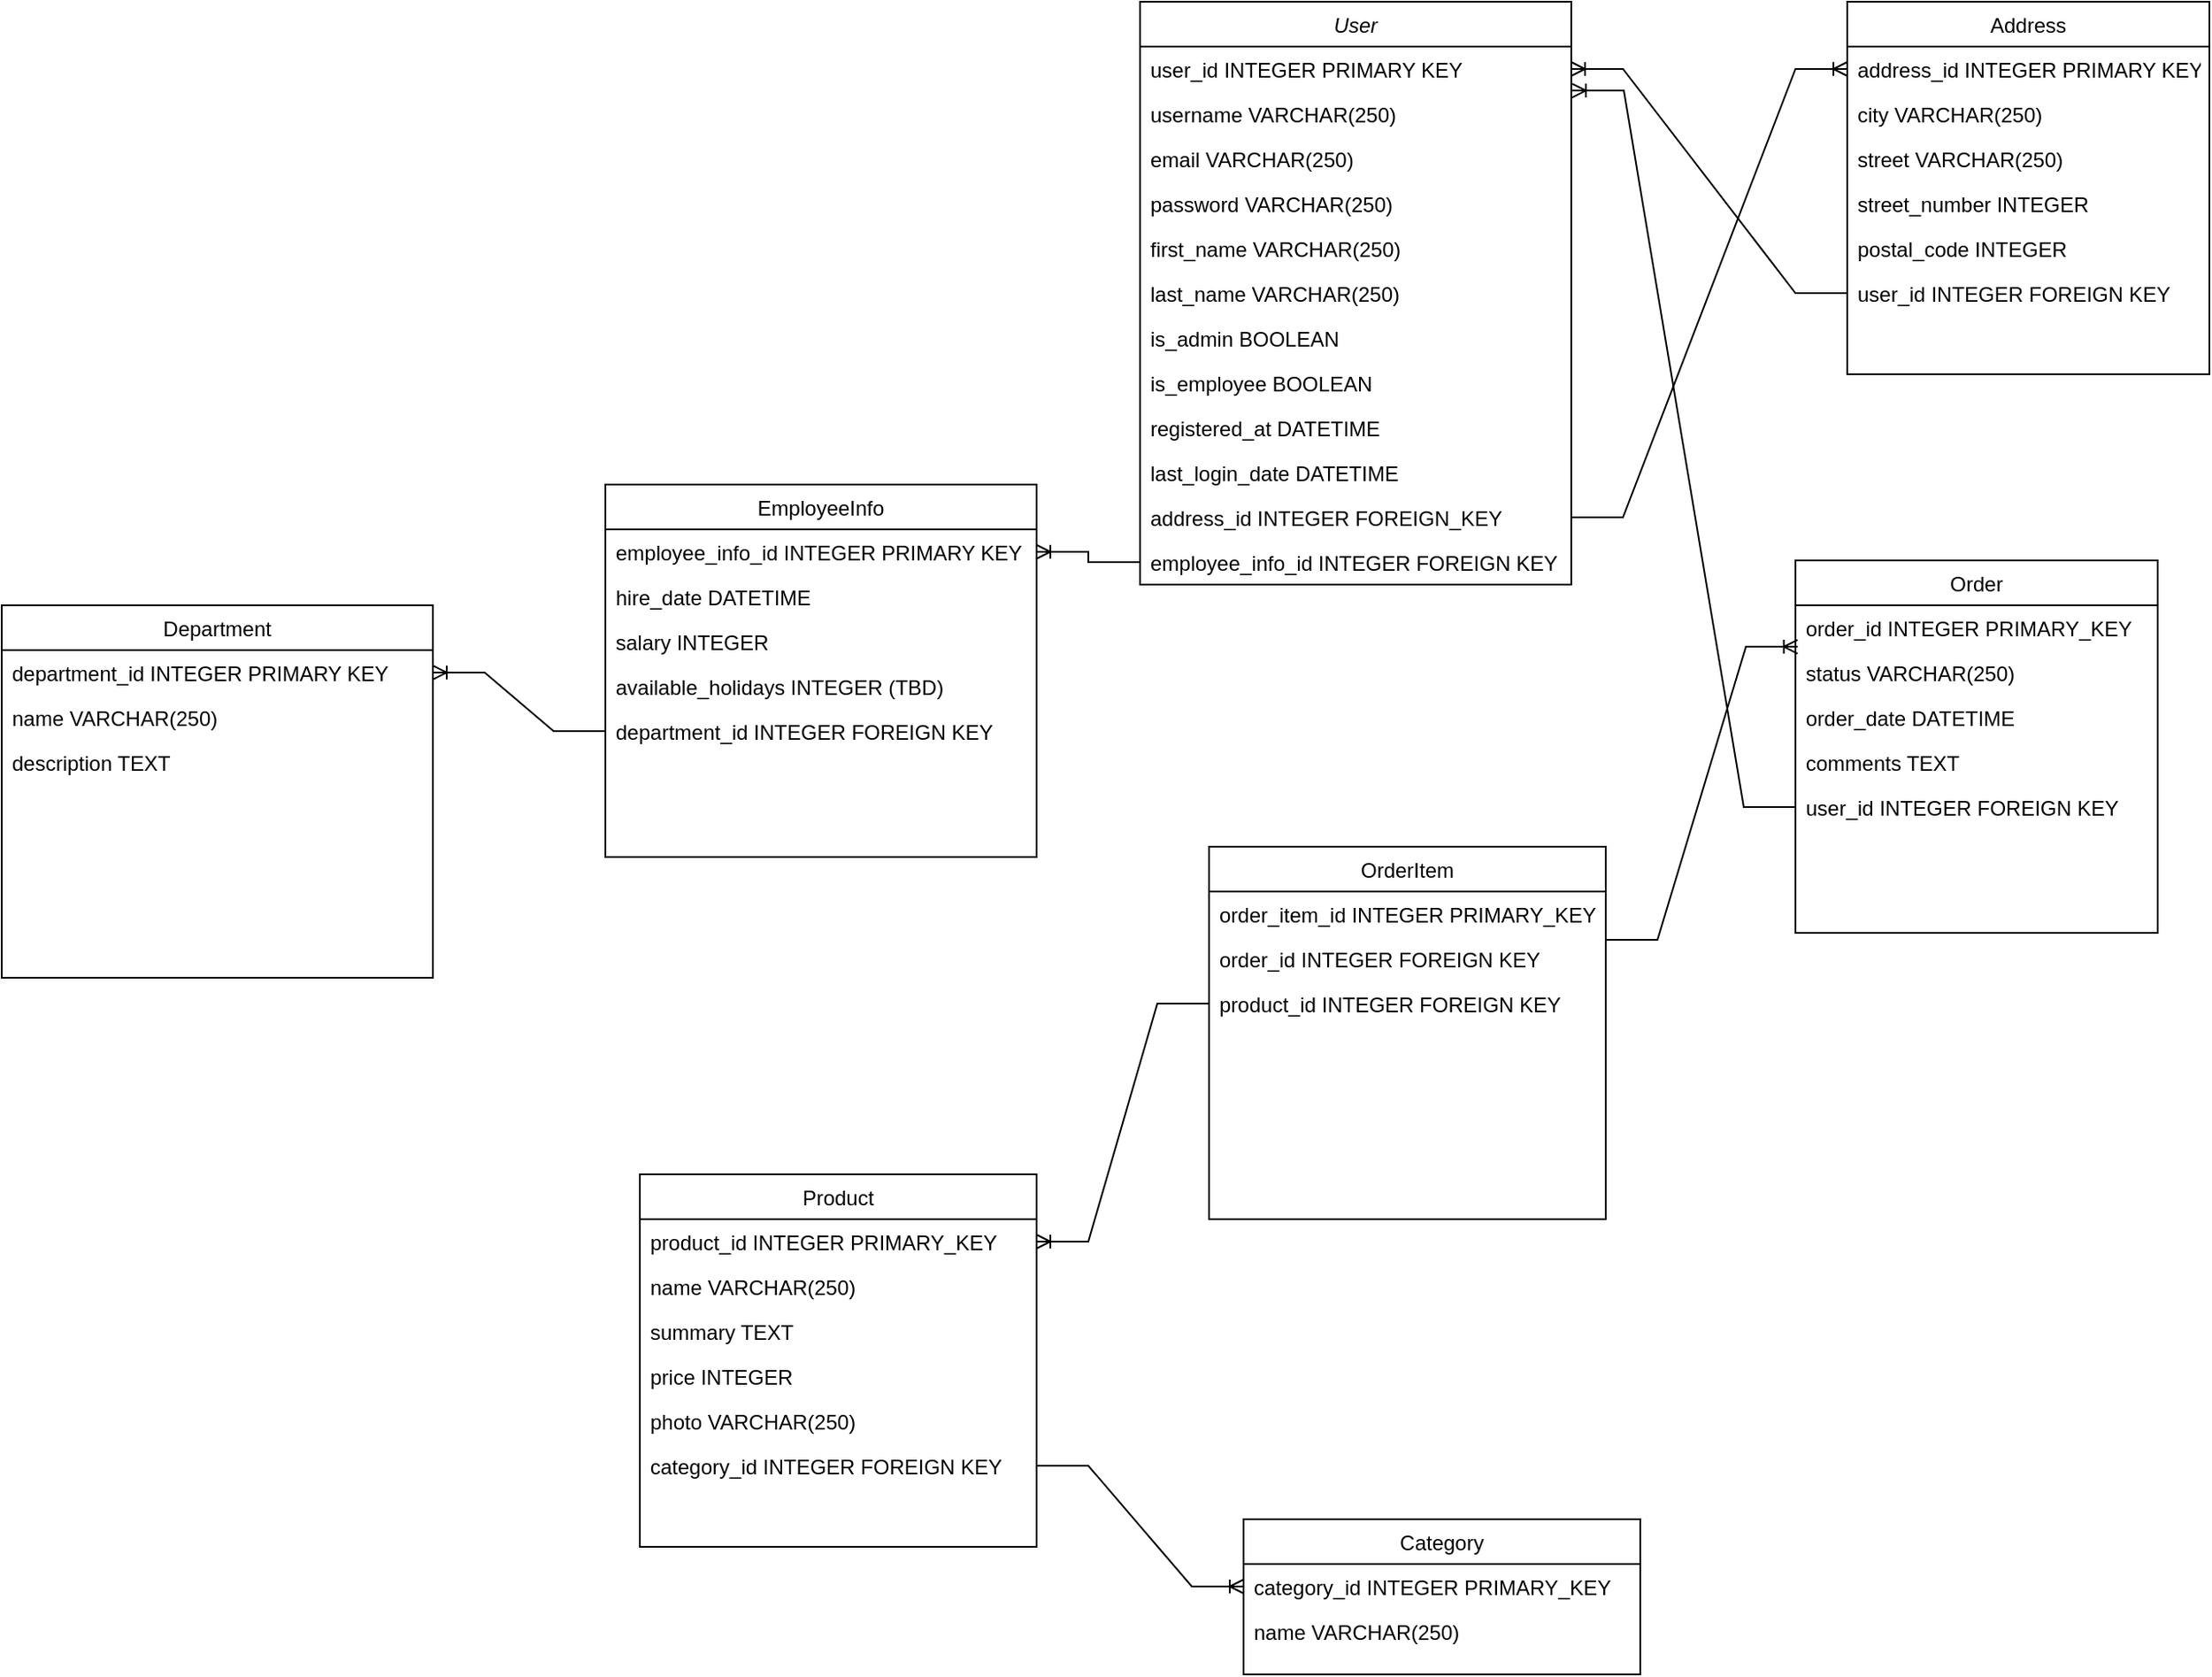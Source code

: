 <mxfile version="16.0.2" type="device"><diagram id="C5RBs43oDa-KdzZeNtuy" name="Page-1"><mxGraphModel dx="2424" dy="986" grid="1" gridSize="10" guides="1" tooltips="1" connect="1" arrows="1" fold="1" page="1" pageScale="1" pageWidth="827" pageHeight="1169" math="0" shadow="0"><root><mxCell id="WIyWlLk6GJQsqaUBKTNV-0"/><mxCell id="WIyWlLk6GJQsqaUBKTNV-1" parent="WIyWlLk6GJQsqaUBKTNV-0"/><mxCell id="zkfFHV4jXpPFQw0GAbJ--0" value="User" style="swimlane;fontStyle=2;align=center;verticalAlign=top;childLayout=stackLayout;horizontal=1;startSize=26;horizontalStack=0;resizeParent=1;resizeLast=0;collapsible=1;marginBottom=0;rounded=0;shadow=0;strokeWidth=1;" parent="WIyWlLk6GJQsqaUBKTNV-1" vertex="1"><mxGeometry x="220" y="120" width="250" height="338" as="geometry"><mxRectangle x="230" y="140" width="160" height="26" as="alternateBounds"/></mxGeometry></mxCell><mxCell id="zkfFHV4jXpPFQw0GAbJ--1" value="user_id INTEGER PRIMARY KEY" style="text;align=left;verticalAlign=top;spacingLeft=4;spacingRight=4;overflow=hidden;rotatable=0;points=[[0,0.5],[1,0.5]];portConstraint=eastwest;" parent="zkfFHV4jXpPFQw0GAbJ--0" vertex="1"><mxGeometry y="26" width="250" height="26" as="geometry"/></mxCell><mxCell id="zkfFHV4jXpPFQw0GAbJ--2" value="username VARCHAR(250)" style="text;align=left;verticalAlign=top;spacingLeft=4;spacingRight=4;overflow=hidden;rotatable=0;points=[[0,0.5],[1,0.5]];portConstraint=eastwest;rounded=0;shadow=0;html=0;" parent="zkfFHV4jXpPFQw0GAbJ--0" vertex="1"><mxGeometry y="52" width="250" height="26" as="geometry"/></mxCell><mxCell id="zkfFHV4jXpPFQw0GAbJ--3" value="email VARCHAR(250)" style="text;align=left;verticalAlign=top;spacingLeft=4;spacingRight=4;overflow=hidden;rotatable=0;points=[[0,0.5],[1,0.5]];portConstraint=eastwest;rounded=0;shadow=0;html=0;" parent="zkfFHV4jXpPFQw0GAbJ--0" vertex="1"><mxGeometry y="78" width="250" height="26" as="geometry"/></mxCell><mxCell id="zkfFHV4jXpPFQw0GAbJ--5" value="password VARCHAR(250)" style="text;align=left;verticalAlign=top;spacingLeft=4;spacingRight=4;overflow=hidden;rotatable=0;points=[[0,0.5],[1,0.5]];portConstraint=eastwest;" parent="zkfFHV4jXpPFQw0GAbJ--0" vertex="1"><mxGeometry y="104" width="250" height="26" as="geometry"/></mxCell><mxCell id="05bdu1FzLijwA2fZJ0Vf-0" value="first_name VARCHAR(250)" style="text;align=left;verticalAlign=top;spacingLeft=4;spacingRight=4;overflow=hidden;rotatable=0;points=[[0,0.5],[1,0.5]];portConstraint=eastwest;" vertex="1" parent="zkfFHV4jXpPFQw0GAbJ--0"><mxGeometry y="130" width="250" height="26" as="geometry"/></mxCell><mxCell id="05bdu1FzLijwA2fZJ0Vf-1" value="last_name VARCHAR(250)" style="text;align=left;verticalAlign=top;spacingLeft=4;spacingRight=4;overflow=hidden;rotatable=0;points=[[0,0.5],[1,0.5]];portConstraint=eastwest;" vertex="1" parent="zkfFHV4jXpPFQw0GAbJ--0"><mxGeometry y="156" width="250" height="26" as="geometry"/></mxCell><mxCell id="05bdu1FzLijwA2fZJ0Vf-2" value="is_admin BOOLEAN" style="text;align=left;verticalAlign=top;spacingLeft=4;spacingRight=4;overflow=hidden;rotatable=0;points=[[0,0.5],[1,0.5]];portConstraint=eastwest;" vertex="1" parent="zkfFHV4jXpPFQw0GAbJ--0"><mxGeometry y="182" width="250" height="26" as="geometry"/></mxCell><mxCell id="05bdu1FzLijwA2fZJ0Vf-61" value="is_employee BOOLEAN" style="text;align=left;verticalAlign=top;spacingLeft=4;spacingRight=4;overflow=hidden;rotatable=0;points=[[0,0.5],[1,0.5]];portConstraint=eastwest;" vertex="1" parent="zkfFHV4jXpPFQw0GAbJ--0"><mxGeometry y="208" width="250" height="26" as="geometry"/></mxCell><mxCell id="05bdu1FzLijwA2fZJ0Vf-3" value="registered_at DATETIME" style="text;align=left;verticalAlign=top;spacingLeft=4;spacingRight=4;overflow=hidden;rotatable=0;points=[[0,0.5],[1,0.5]];portConstraint=eastwest;" vertex="1" parent="zkfFHV4jXpPFQw0GAbJ--0"><mxGeometry y="234" width="250" height="26" as="geometry"/></mxCell><mxCell id="05bdu1FzLijwA2fZJ0Vf-4" value="last_login_date DATETIME" style="text;align=left;verticalAlign=top;spacingLeft=4;spacingRight=4;overflow=hidden;rotatable=0;points=[[0,0.5],[1,0.5]];portConstraint=eastwest;" vertex="1" parent="zkfFHV4jXpPFQw0GAbJ--0"><mxGeometry y="260" width="250" height="26" as="geometry"/></mxCell><mxCell id="05bdu1FzLijwA2fZJ0Vf-25" value="address_id INTEGER FOREIGN_KEY" style="text;align=left;verticalAlign=top;spacingLeft=4;spacingRight=4;overflow=hidden;rotatable=0;points=[[0,0.5],[1,0.5]];portConstraint=eastwest;" vertex="1" parent="zkfFHV4jXpPFQw0GAbJ--0"><mxGeometry y="286" width="250" height="26" as="geometry"/></mxCell><mxCell id="05bdu1FzLijwA2fZJ0Vf-14" value="employee_info_id INTEGER FOREIGN KEY" style="text;align=left;verticalAlign=top;spacingLeft=4;spacingRight=4;overflow=hidden;rotatable=0;points=[[0,0.5],[1,0.5]];portConstraint=eastwest;" vertex="1" parent="zkfFHV4jXpPFQw0GAbJ--0"><mxGeometry y="312" width="250" height="26" as="geometry"/></mxCell><mxCell id="zkfFHV4jXpPFQw0GAbJ--17" value="Address" style="swimlane;fontStyle=0;align=center;verticalAlign=top;childLayout=stackLayout;horizontal=1;startSize=26;horizontalStack=0;resizeParent=1;resizeLast=0;collapsible=1;marginBottom=0;rounded=0;shadow=0;strokeWidth=1;" parent="WIyWlLk6GJQsqaUBKTNV-1" vertex="1"><mxGeometry x="630" y="120" width="210" height="216" as="geometry"><mxRectangle x="550" y="140" width="160" height="26" as="alternateBounds"/></mxGeometry></mxCell><mxCell id="zkfFHV4jXpPFQw0GAbJ--18" value="address_id INTEGER PRIMARY KEY" style="text;align=left;verticalAlign=top;spacingLeft=4;spacingRight=4;overflow=hidden;rotatable=0;points=[[0,0.5],[1,0.5]];portConstraint=eastwest;" parent="zkfFHV4jXpPFQw0GAbJ--17" vertex="1"><mxGeometry y="26" width="210" height="26" as="geometry"/></mxCell><mxCell id="zkfFHV4jXpPFQw0GAbJ--19" value="city VARCHAR(250)" style="text;align=left;verticalAlign=top;spacingLeft=4;spacingRight=4;overflow=hidden;rotatable=0;points=[[0,0.5],[1,0.5]];portConstraint=eastwest;rounded=0;shadow=0;html=0;" parent="zkfFHV4jXpPFQw0GAbJ--17" vertex="1"><mxGeometry y="52" width="210" height="26" as="geometry"/></mxCell><mxCell id="zkfFHV4jXpPFQw0GAbJ--20" value="street VARCHAR(250)" style="text;align=left;verticalAlign=top;spacingLeft=4;spacingRight=4;overflow=hidden;rotatable=0;points=[[0,0.5],[1,0.5]];portConstraint=eastwest;rounded=0;shadow=0;html=0;" parent="zkfFHV4jXpPFQw0GAbJ--17" vertex="1"><mxGeometry y="78" width="210" height="26" as="geometry"/></mxCell><mxCell id="zkfFHV4jXpPFQw0GAbJ--21" value="street_number INTEGER" style="text;align=left;verticalAlign=top;spacingLeft=4;spacingRight=4;overflow=hidden;rotatable=0;points=[[0,0.5],[1,0.5]];portConstraint=eastwest;rounded=0;shadow=0;html=0;" parent="zkfFHV4jXpPFQw0GAbJ--17" vertex="1"><mxGeometry y="104" width="210" height="26" as="geometry"/></mxCell><mxCell id="zkfFHV4jXpPFQw0GAbJ--22" value="postal_code INTEGER" style="text;align=left;verticalAlign=top;spacingLeft=4;spacingRight=4;overflow=hidden;rotatable=0;points=[[0,0.5],[1,0.5]];portConstraint=eastwest;rounded=0;shadow=0;html=0;" parent="zkfFHV4jXpPFQw0GAbJ--17" vertex="1"><mxGeometry y="130" width="210" height="26" as="geometry"/></mxCell><mxCell id="05bdu1FzLijwA2fZJ0Vf-26" value="user_id INTEGER FOREIGN KEY" style="text;align=left;verticalAlign=top;spacingLeft=4;spacingRight=4;overflow=hidden;rotatable=0;points=[[0,0.5],[1,0.5]];portConstraint=eastwest;rounded=0;shadow=0;html=0;" vertex="1" parent="zkfFHV4jXpPFQw0GAbJ--17"><mxGeometry y="156" width="210" height="26" as="geometry"/></mxCell><mxCell id="05bdu1FzLijwA2fZJ0Vf-5" value="EmployeeInfo" style="swimlane;fontStyle=0;align=center;verticalAlign=top;childLayout=stackLayout;horizontal=1;startSize=26;horizontalStack=0;resizeParent=1;resizeLast=0;collapsible=1;marginBottom=0;rounded=0;shadow=0;strokeWidth=1;" vertex="1" parent="WIyWlLk6GJQsqaUBKTNV-1"><mxGeometry x="-90" y="400" width="250" height="216" as="geometry"><mxRectangle x="550" y="140" width="160" height="26" as="alternateBounds"/></mxGeometry></mxCell><mxCell id="05bdu1FzLijwA2fZJ0Vf-6" value="employee_info_id INTEGER PRIMARY KEY" style="text;align=left;verticalAlign=top;spacingLeft=4;spacingRight=4;overflow=hidden;rotatable=0;points=[[0,0.5],[1,0.5]];portConstraint=eastwest;" vertex="1" parent="05bdu1FzLijwA2fZJ0Vf-5"><mxGeometry y="26" width="250" height="26" as="geometry"/></mxCell><mxCell id="05bdu1FzLijwA2fZJ0Vf-7" value="hire_date DATETIME" style="text;align=left;verticalAlign=top;spacingLeft=4;spacingRight=4;overflow=hidden;rotatable=0;points=[[0,0.5],[1,0.5]];portConstraint=eastwest;rounded=0;shadow=0;html=0;" vertex="1" parent="05bdu1FzLijwA2fZJ0Vf-5"><mxGeometry y="52" width="250" height="26" as="geometry"/></mxCell><mxCell id="05bdu1FzLijwA2fZJ0Vf-8" value="salary INTEGER" style="text;align=left;verticalAlign=top;spacingLeft=4;spacingRight=4;overflow=hidden;rotatable=0;points=[[0,0.5],[1,0.5]];portConstraint=eastwest;rounded=0;shadow=0;html=0;" vertex="1" parent="05bdu1FzLijwA2fZJ0Vf-5"><mxGeometry y="78" width="250" height="26" as="geometry"/></mxCell><mxCell id="05bdu1FzLijwA2fZJ0Vf-9" value="available_holidays INTEGER (TBD)" style="text;align=left;verticalAlign=top;spacingLeft=4;spacingRight=4;overflow=hidden;rotatable=0;points=[[0,0.5],[1,0.5]];portConstraint=eastwest;rounded=0;shadow=0;html=0;" vertex="1" parent="05bdu1FzLijwA2fZJ0Vf-5"><mxGeometry y="104" width="250" height="26" as="geometry"/></mxCell><mxCell id="05bdu1FzLijwA2fZJ0Vf-15" value="department_id INTEGER FOREIGN KEY" style="text;align=left;verticalAlign=top;spacingLeft=4;spacingRight=4;overflow=hidden;rotatable=0;points=[[0,0.5],[1,0.5]];portConstraint=eastwest;rounded=0;shadow=0;html=0;" vertex="1" parent="05bdu1FzLijwA2fZJ0Vf-5"><mxGeometry y="130" width="250" height="26" as="geometry"/></mxCell><mxCell id="05bdu1FzLijwA2fZJ0Vf-16" value="" style="edgeStyle=entityRelationEdgeStyle;fontSize=12;html=1;endArrow=ERoneToMany;rounded=0;entryX=1;entryY=0.5;entryDx=0;entryDy=0;exitX=0;exitY=0.5;exitDx=0;exitDy=0;" edge="1" parent="WIyWlLk6GJQsqaUBKTNV-1" source="05bdu1FzLijwA2fZJ0Vf-14" target="05bdu1FzLijwA2fZJ0Vf-6"><mxGeometry width="100" height="100" relative="1" as="geometry"><mxPoint x="170" y="600" as="sourcePoint"/><mxPoint x="270" y="500" as="targetPoint"/></mxGeometry></mxCell><mxCell id="05bdu1FzLijwA2fZJ0Vf-18" value="Department" style="swimlane;fontStyle=0;align=center;verticalAlign=top;childLayout=stackLayout;horizontal=1;startSize=26;horizontalStack=0;resizeParent=1;resizeLast=0;collapsible=1;marginBottom=0;rounded=0;shadow=0;strokeWidth=1;" vertex="1" parent="WIyWlLk6GJQsqaUBKTNV-1"><mxGeometry x="-440" y="470" width="250" height="216" as="geometry"><mxRectangle x="550" y="140" width="160" height="26" as="alternateBounds"/></mxGeometry></mxCell><mxCell id="05bdu1FzLijwA2fZJ0Vf-19" value="department_id INTEGER PRIMARY KEY" style="text;align=left;verticalAlign=top;spacingLeft=4;spacingRight=4;overflow=hidden;rotatable=0;points=[[0,0.5],[1,0.5]];portConstraint=eastwest;" vertex="1" parent="05bdu1FzLijwA2fZJ0Vf-18"><mxGeometry y="26" width="250" height="26" as="geometry"/></mxCell><mxCell id="05bdu1FzLijwA2fZJ0Vf-20" value="name VARCHAR(250)" style="text;align=left;verticalAlign=top;spacingLeft=4;spacingRight=4;overflow=hidden;rotatable=0;points=[[0,0.5],[1,0.5]];portConstraint=eastwest;rounded=0;shadow=0;html=0;" vertex="1" parent="05bdu1FzLijwA2fZJ0Vf-18"><mxGeometry y="52" width="250" height="26" as="geometry"/></mxCell><mxCell id="05bdu1FzLijwA2fZJ0Vf-21" value="description TEXT" style="text;align=left;verticalAlign=top;spacingLeft=4;spacingRight=4;overflow=hidden;rotatable=0;points=[[0,0.5],[1,0.5]];portConstraint=eastwest;rounded=0;shadow=0;html=0;" vertex="1" parent="05bdu1FzLijwA2fZJ0Vf-18"><mxGeometry y="78" width="250" height="26" as="geometry"/></mxCell><mxCell id="05bdu1FzLijwA2fZJ0Vf-24" value="" style="edgeStyle=entityRelationEdgeStyle;fontSize=12;html=1;endArrow=ERoneToMany;rounded=0;exitX=0;exitY=0.5;exitDx=0;exitDy=0;entryX=1;entryY=0.5;entryDx=0;entryDy=0;" edge="1" parent="WIyWlLk6GJQsqaUBKTNV-1" source="05bdu1FzLijwA2fZJ0Vf-15" target="05bdu1FzLijwA2fZJ0Vf-19"><mxGeometry width="100" height="100" relative="1" as="geometry"><mxPoint x="-170" y="760" as="sourcePoint"/><mxPoint x="-70" y="660" as="targetPoint"/></mxGeometry></mxCell><mxCell id="05bdu1FzLijwA2fZJ0Vf-27" value="" style="edgeStyle=entityRelationEdgeStyle;fontSize=12;html=1;endArrow=ERoneToMany;rounded=0;entryX=1;entryY=0.5;entryDx=0;entryDy=0;exitX=0;exitY=0.5;exitDx=0;exitDy=0;" edge="1" parent="WIyWlLk6GJQsqaUBKTNV-1" source="05bdu1FzLijwA2fZJ0Vf-26" target="zkfFHV4jXpPFQw0GAbJ--1"><mxGeometry width="100" height="100" relative="1" as="geometry"><mxPoint x="520" y="340" as="sourcePoint"/><mxPoint x="620" y="240" as="targetPoint"/></mxGeometry></mxCell><mxCell id="05bdu1FzLijwA2fZJ0Vf-28" value="Order" style="swimlane;fontStyle=0;align=center;verticalAlign=top;childLayout=stackLayout;horizontal=1;startSize=26;horizontalStack=0;resizeParent=1;resizeLast=0;collapsible=1;marginBottom=0;rounded=0;shadow=0;strokeWidth=1;" vertex="1" parent="WIyWlLk6GJQsqaUBKTNV-1"><mxGeometry x="600" y="444" width="210" height="216" as="geometry"><mxRectangle x="550" y="140" width="160" height="26" as="alternateBounds"/></mxGeometry></mxCell><mxCell id="05bdu1FzLijwA2fZJ0Vf-29" value="order_id INTEGER PRIMARY_KEY" style="text;align=left;verticalAlign=top;spacingLeft=4;spacingRight=4;overflow=hidden;rotatable=0;points=[[0,0.5],[1,0.5]];portConstraint=eastwest;" vertex="1" parent="05bdu1FzLijwA2fZJ0Vf-28"><mxGeometry y="26" width="210" height="26" as="geometry"/></mxCell><mxCell id="05bdu1FzLijwA2fZJ0Vf-31" value="status VARCHAR(250)" style="text;align=left;verticalAlign=top;spacingLeft=4;spacingRight=4;overflow=hidden;rotatable=0;points=[[0,0.5],[1,0.5]];portConstraint=eastwest;rounded=0;shadow=0;html=0;" vertex="1" parent="05bdu1FzLijwA2fZJ0Vf-28"><mxGeometry y="52" width="210" height="26" as="geometry"/></mxCell><mxCell id="05bdu1FzLijwA2fZJ0Vf-32" value="order_date DATETIME" style="text;align=left;verticalAlign=top;spacingLeft=4;spacingRight=4;overflow=hidden;rotatable=0;points=[[0,0.5],[1,0.5]];portConstraint=eastwest;rounded=0;shadow=0;html=0;" vertex="1" parent="05bdu1FzLijwA2fZJ0Vf-28"><mxGeometry y="78" width="210" height="26" as="geometry"/></mxCell><mxCell id="05bdu1FzLijwA2fZJ0Vf-33" value="comments TEXT" style="text;align=left;verticalAlign=top;spacingLeft=4;spacingRight=4;overflow=hidden;rotatable=0;points=[[0,0.5],[1,0.5]];portConstraint=eastwest;rounded=0;shadow=0;html=0;" vertex="1" parent="05bdu1FzLijwA2fZJ0Vf-28"><mxGeometry y="104" width="210" height="26" as="geometry"/></mxCell><mxCell id="05bdu1FzLijwA2fZJ0Vf-30" value="user_id INTEGER FOREIGN KEY" style="text;align=left;verticalAlign=top;spacingLeft=4;spacingRight=4;overflow=hidden;rotatable=0;points=[[0,0.5],[1,0.5]];portConstraint=eastwest;rounded=0;shadow=0;html=0;" vertex="1" parent="05bdu1FzLijwA2fZJ0Vf-28"><mxGeometry y="130" width="210" height="26" as="geometry"/></mxCell><mxCell id="05bdu1FzLijwA2fZJ0Vf-35" value="" style="edgeStyle=entityRelationEdgeStyle;fontSize=12;html=1;endArrow=ERoneToMany;rounded=0;entryX=1.002;entryY=0.982;entryDx=0;entryDy=0;entryPerimeter=0;exitX=0;exitY=0.5;exitDx=0;exitDy=0;" edge="1" parent="WIyWlLk6GJQsqaUBKTNV-1" source="05bdu1FzLijwA2fZJ0Vf-30" target="zkfFHV4jXpPFQw0GAbJ--1"><mxGeometry width="100" height="100" relative="1" as="geometry"><mxPoint x="430" y="440" as="sourcePoint"/><mxPoint x="530" y="340" as="targetPoint"/></mxGeometry></mxCell><mxCell id="05bdu1FzLijwA2fZJ0Vf-36" value="OrderItem" style="swimlane;fontStyle=0;align=center;verticalAlign=top;childLayout=stackLayout;horizontal=1;startSize=26;horizontalStack=0;resizeParent=1;resizeLast=0;collapsible=1;marginBottom=0;rounded=0;shadow=0;strokeWidth=1;" vertex="1" parent="WIyWlLk6GJQsqaUBKTNV-1"><mxGeometry x="260" y="610" width="230" height="216" as="geometry"><mxRectangle x="550" y="140" width="160" height="26" as="alternateBounds"/></mxGeometry></mxCell><mxCell id="05bdu1FzLijwA2fZJ0Vf-37" value="order_item_id INTEGER PRIMARY_KEY" style="text;align=left;verticalAlign=top;spacingLeft=4;spacingRight=4;overflow=hidden;rotatable=0;points=[[0,0.5],[1,0.5]];portConstraint=eastwest;" vertex="1" parent="05bdu1FzLijwA2fZJ0Vf-36"><mxGeometry y="26" width="230" height="26" as="geometry"/></mxCell><mxCell id="05bdu1FzLijwA2fZJ0Vf-41" value="order_id INTEGER FOREIGN KEY" style="text;align=left;verticalAlign=top;spacingLeft=4;spacingRight=4;overflow=hidden;rotatable=0;points=[[0,0.5],[1,0.5]];portConstraint=eastwest;rounded=0;shadow=0;html=0;" vertex="1" parent="05bdu1FzLijwA2fZJ0Vf-36"><mxGeometry y="52" width="230" height="26" as="geometry"/></mxCell><mxCell id="05bdu1FzLijwA2fZJ0Vf-42" value="product_id INTEGER FOREIGN KEY" style="text;align=left;verticalAlign=top;spacingLeft=4;spacingRight=4;overflow=hidden;rotatable=0;points=[[0,0.5],[1,0.5]];portConstraint=eastwest;rounded=0;shadow=0;html=0;" vertex="1" parent="05bdu1FzLijwA2fZJ0Vf-36"><mxGeometry y="78" width="230" height="26" as="geometry"/></mxCell><mxCell id="05bdu1FzLijwA2fZJ0Vf-43" value="Product" style="swimlane;fontStyle=0;align=center;verticalAlign=top;childLayout=stackLayout;horizontal=1;startSize=26;horizontalStack=0;resizeParent=1;resizeLast=0;collapsible=1;marginBottom=0;rounded=0;shadow=0;strokeWidth=1;" vertex="1" parent="WIyWlLk6GJQsqaUBKTNV-1"><mxGeometry x="-70" y="800" width="230" height="216" as="geometry"><mxRectangle x="550" y="140" width="160" height="26" as="alternateBounds"/></mxGeometry></mxCell><mxCell id="05bdu1FzLijwA2fZJ0Vf-44" value="product_id INTEGER PRIMARY_KEY" style="text;align=left;verticalAlign=top;spacingLeft=4;spacingRight=4;overflow=hidden;rotatable=0;points=[[0,0.5],[1,0.5]];portConstraint=eastwest;" vertex="1" parent="05bdu1FzLijwA2fZJ0Vf-43"><mxGeometry y="26" width="230" height="26" as="geometry"/></mxCell><mxCell id="05bdu1FzLijwA2fZJ0Vf-45" value="name VARCHAR(250)" style="text;align=left;verticalAlign=top;spacingLeft=4;spacingRight=4;overflow=hidden;rotatable=0;points=[[0,0.5],[1,0.5]];portConstraint=eastwest;rounded=0;shadow=0;html=0;" vertex="1" parent="05bdu1FzLijwA2fZJ0Vf-43"><mxGeometry y="52" width="230" height="26" as="geometry"/></mxCell><mxCell id="05bdu1FzLijwA2fZJ0Vf-46" value="summary TEXT" style="text;align=left;verticalAlign=top;spacingLeft=4;spacingRight=4;overflow=hidden;rotatable=0;points=[[0,0.5],[1,0.5]];portConstraint=eastwest;rounded=0;shadow=0;html=0;" vertex="1" parent="05bdu1FzLijwA2fZJ0Vf-43"><mxGeometry y="78" width="230" height="26" as="geometry"/></mxCell><mxCell id="05bdu1FzLijwA2fZJ0Vf-47" value="price INTEGER" style="text;align=left;verticalAlign=top;spacingLeft=4;spacingRight=4;overflow=hidden;rotatable=0;points=[[0,0.5],[1,0.5]];portConstraint=eastwest;rounded=0;shadow=0;html=0;" vertex="1" parent="05bdu1FzLijwA2fZJ0Vf-43"><mxGeometry y="104" width="230" height="26" as="geometry"/></mxCell><mxCell id="05bdu1FzLijwA2fZJ0Vf-48" value="photo VARCHAR(250)" style="text;align=left;verticalAlign=top;spacingLeft=4;spacingRight=4;overflow=hidden;rotatable=0;points=[[0,0.5],[1,0.5]];portConstraint=eastwest;rounded=0;shadow=0;html=0;" vertex="1" parent="05bdu1FzLijwA2fZJ0Vf-43"><mxGeometry y="130" width="230" height="26" as="geometry"/></mxCell><mxCell id="05bdu1FzLijwA2fZJ0Vf-49" value="category_id INTEGER FOREIGN KEY" style="text;align=left;verticalAlign=top;spacingLeft=4;spacingRight=4;overflow=hidden;rotatable=0;points=[[0,0.5],[1,0.5]];portConstraint=eastwest;rounded=0;shadow=0;html=0;" vertex="1" parent="05bdu1FzLijwA2fZJ0Vf-43"><mxGeometry y="156" width="230" height="26" as="geometry"/></mxCell><mxCell id="05bdu1FzLijwA2fZJ0Vf-50" value="Category" style="swimlane;fontStyle=0;align=center;verticalAlign=top;childLayout=stackLayout;horizontal=1;startSize=26;horizontalStack=0;resizeParent=1;resizeLast=0;collapsible=1;marginBottom=0;rounded=0;shadow=0;strokeWidth=1;" vertex="1" parent="WIyWlLk6GJQsqaUBKTNV-1"><mxGeometry x="280" y="1000" width="230" height="90" as="geometry"><mxRectangle x="550" y="140" width="160" height="26" as="alternateBounds"/></mxGeometry></mxCell><mxCell id="05bdu1FzLijwA2fZJ0Vf-51" value="category_id INTEGER PRIMARY_KEY" style="text;align=left;verticalAlign=top;spacingLeft=4;spacingRight=4;overflow=hidden;rotatable=0;points=[[0,0.5],[1,0.5]];portConstraint=eastwest;" vertex="1" parent="05bdu1FzLijwA2fZJ0Vf-50"><mxGeometry y="26" width="230" height="26" as="geometry"/></mxCell><mxCell id="05bdu1FzLijwA2fZJ0Vf-52" value="name VARCHAR(250)" style="text;align=left;verticalAlign=top;spacingLeft=4;spacingRight=4;overflow=hidden;rotatable=0;points=[[0,0.5],[1,0.5]];portConstraint=eastwest;rounded=0;shadow=0;html=0;" vertex="1" parent="05bdu1FzLijwA2fZJ0Vf-50"><mxGeometry y="52" width="230" height="26" as="geometry"/></mxCell><mxCell id="05bdu1FzLijwA2fZJ0Vf-57" value="" style="edgeStyle=entityRelationEdgeStyle;fontSize=12;html=1;endArrow=ERoneToMany;rounded=0;entryX=0.006;entryY=0.925;entryDx=0;entryDy=0;entryPerimeter=0;exitX=1;exitY=0.25;exitDx=0;exitDy=0;" edge="1" parent="WIyWlLk6GJQsqaUBKTNV-1" source="05bdu1FzLijwA2fZJ0Vf-36" target="05bdu1FzLijwA2fZJ0Vf-29"><mxGeometry width="100" height="100" relative="1" as="geometry"><mxPoint x="490" y="780" as="sourcePoint"/><mxPoint x="590" y="680" as="targetPoint"/></mxGeometry></mxCell><mxCell id="05bdu1FzLijwA2fZJ0Vf-58" value="" style="edgeStyle=entityRelationEdgeStyle;fontSize=12;html=1;endArrow=ERoneToMany;rounded=0;entryX=1;entryY=0.5;entryDx=0;entryDy=0;exitX=0;exitY=0.5;exitDx=0;exitDy=0;" edge="1" parent="WIyWlLk6GJQsqaUBKTNV-1" source="05bdu1FzLijwA2fZJ0Vf-42" target="05bdu1FzLijwA2fZJ0Vf-44"><mxGeometry width="100" height="100" relative="1" as="geometry"><mxPoint x="280" y="730" as="sourcePoint"/><mxPoint x="380" y="630" as="targetPoint"/></mxGeometry></mxCell><mxCell id="05bdu1FzLijwA2fZJ0Vf-59" value="" style="edgeStyle=entityRelationEdgeStyle;fontSize=12;html=1;endArrow=ERoneToMany;rounded=0;entryX=0;entryY=0.5;entryDx=0;entryDy=0;exitX=1;exitY=0.5;exitDx=0;exitDy=0;" edge="1" parent="WIyWlLk6GJQsqaUBKTNV-1" source="05bdu1FzLijwA2fZJ0Vf-49" target="05bdu1FzLijwA2fZJ0Vf-51"><mxGeometry width="100" height="100" relative="1" as="geometry"><mxPoint x="180" y="1120" as="sourcePoint"/><mxPoint x="280" y="1020" as="targetPoint"/></mxGeometry></mxCell><mxCell id="05bdu1FzLijwA2fZJ0Vf-60" value="" style="edgeStyle=entityRelationEdgeStyle;fontSize=12;html=1;endArrow=ERoneToMany;rounded=0;exitX=1;exitY=0.5;exitDx=0;exitDy=0;entryX=0;entryY=0.5;entryDx=0;entryDy=0;" edge="1" parent="WIyWlLk6GJQsqaUBKTNV-1" source="05bdu1FzLijwA2fZJ0Vf-25" target="zkfFHV4jXpPFQw0GAbJ--18"><mxGeometry width="100" height="100" relative="1" as="geometry"><mxPoint x="450" y="340" as="sourcePoint"/><mxPoint x="550" y="240" as="targetPoint"/></mxGeometry></mxCell></root></mxGraphModel></diagram></mxfile>

